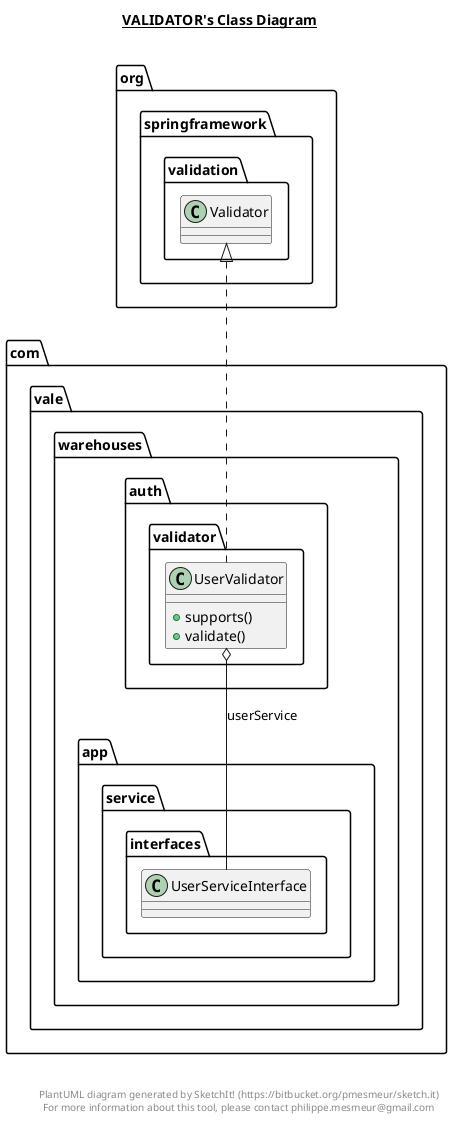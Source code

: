 @startuml

title __VALIDATOR's Class Diagram__\n

  namespace com.vale.warehouses {
    namespace auth {
      namespace validator {
        class com.vale.warehouses.auth.validator.UserValidator {
            + supports()
            + validate()
        }
      }
    }
  }
  

  com.vale.warehouses.auth.validator.UserValidator .up.|> org.springframework.validation.Validator
  com.vale.warehouses.auth.validator.UserValidator o-- com.vale.warehouses.app.service.interfaces.UserServiceInterface : userService


right footer


PlantUML diagram generated by SketchIt! (https://bitbucket.org/pmesmeur/sketch.it)
For more information about this tool, please contact philippe.mesmeur@gmail.com
endfooter

@enduml
